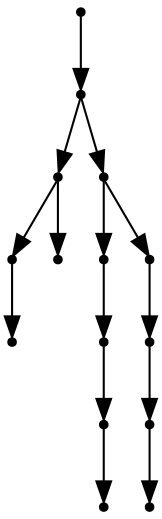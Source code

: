 digraph {
  14 [shape=point];
  13 [shape=point];
  3 [shape=point];
  1 [shape=point];
  0 [shape=point];
  2 [shape=point];
  12 [shape=point];
  7 [shape=point];
  6 [shape=point];
  5 [shape=point];
  4 [shape=point];
  11 [shape=point];
  10 [shape=point];
  9 [shape=point];
  8 [shape=point];
14 -> 13;
13 -> 3;
3 -> 1;
1 -> 0;
3 -> 2;
13 -> 12;
12 -> 7;
7 -> 6;
6 -> 5;
5 -> 4;
12 -> 11;
11 -> 10;
10 -> 9;
9 -> 8;
}
